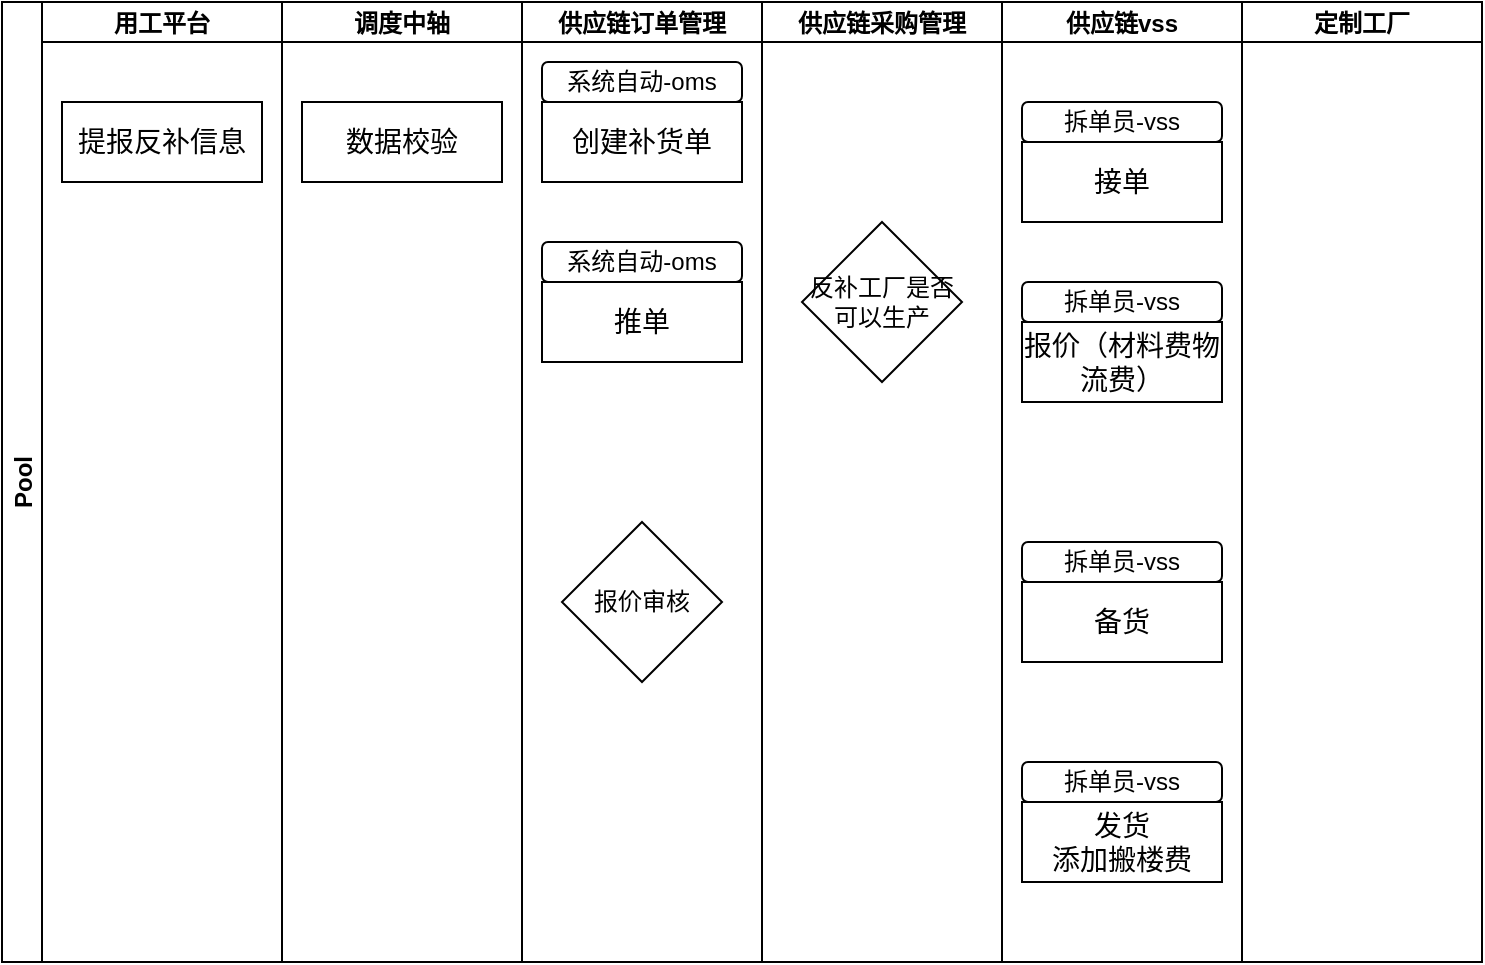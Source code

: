 <mxfile version="24.2.1" type="github">
  <diagram name="第 1 页" id="7E3xg20voF36uwwBsJ15">
    <mxGraphModel dx="835" dy="446" grid="1" gridSize="10" guides="1" tooltips="1" connect="1" arrows="1" fold="1" page="1" pageScale="1" pageWidth="827" pageHeight="1169" math="0" shadow="0">
      <root>
        <mxCell id="0" />
        <mxCell id="1" parent="0" />
        <mxCell id="Q0NwrmyrNiEeJ_oUR217-1" value="Pool" style="swimlane;childLayout=stackLayout;resizeParent=1;resizeParentMax=0;startSize=20;horizontal=0;horizontalStack=1;" vertex="1" parent="1">
          <mxGeometry x="280" y="100" width="740" height="480" as="geometry" />
        </mxCell>
        <mxCell id="Q0NwrmyrNiEeJ_oUR217-2" value="用工平台" style="swimlane;startSize=20;" vertex="1" parent="Q0NwrmyrNiEeJ_oUR217-1">
          <mxGeometry x="20" width="120" height="480" as="geometry" />
        </mxCell>
        <mxCell id="Q0NwrmyrNiEeJ_oUR217-11" value="&lt;font style=&quot;font-size: 14px;&quot;&gt;提报反补信息&lt;/font&gt;" style="rounded=0;whiteSpace=wrap;html=1;" vertex="1" parent="Q0NwrmyrNiEeJ_oUR217-2">
          <mxGeometry x="10" y="50" width="100" height="40" as="geometry" />
        </mxCell>
        <mxCell id="Q0NwrmyrNiEeJ_oUR217-3" value="调度中轴" style="swimlane;startSize=20;" vertex="1" parent="Q0NwrmyrNiEeJ_oUR217-1">
          <mxGeometry x="140" width="120" height="480" as="geometry" />
        </mxCell>
        <mxCell id="Q0NwrmyrNiEeJ_oUR217-13" value="&lt;span style=&quot;font-size: 14px;&quot;&gt;数据校验&lt;/span&gt;" style="rounded=0;whiteSpace=wrap;html=1;" vertex="1" parent="Q0NwrmyrNiEeJ_oUR217-3">
          <mxGeometry x="10" y="50" width="100" height="40" as="geometry" />
        </mxCell>
        <mxCell id="Q0NwrmyrNiEeJ_oUR217-4" value="供应链订单管理" style="swimlane;startSize=20;" vertex="1" parent="Q0NwrmyrNiEeJ_oUR217-1">
          <mxGeometry x="260" width="120" height="480" as="geometry" />
        </mxCell>
        <mxCell id="Q0NwrmyrNiEeJ_oUR217-14" value="&lt;span style=&quot;font-size: 14px;&quot;&gt;创建补货单&lt;/span&gt;" style="rounded=0;whiteSpace=wrap;html=1;" vertex="1" parent="Q0NwrmyrNiEeJ_oUR217-4">
          <mxGeometry x="10" y="50" width="100" height="40" as="geometry" />
        </mxCell>
        <mxCell id="Q0NwrmyrNiEeJ_oUR217-15" value="&lt;span style=&quot;font-size: 14px;&quot;&gt;推单&lt;/span&gt;" style="rounded=0;whiteSpace=wrap;html=1;" vertex="1" parent="Q0NwrmyrNiEeJ_oUR217-4">
          <mxGeometry x="10" y="140" width="100" height="40" as="geometry" />
        </mxCell>
        <mxCell id="Q0NwrmyrNiEeJ_oUR217-17" value="系统自动-oms" style="rounded=1;whiteSpace=wrap;html=1;" vertex="1" parent="Q0NwrmyrNiEeJ_oUR217-4">
          <mxGeometry x="10" y="120" width="100" height="20" as="geometry" />
        </mxCell>
        <mxCell id="Q0NwrmyrNiEeJ_oUR217-18" value="系统自动-oms" style="rounded=1;whiteSpace=wrap;html=1;glass=0;" vertex="1" parent="Q0NwrmyrNiEeJ_oUR217-4">
          <mxGeometry x="10" y="30" width="100" height="20" as="geometry" />
        </mxCell>
        <mxCell id="Q0NwrmyrNiEeJ_oUR217-29" value="报价审核" style="rhombus;whiteSpace=wrap;html=1;" vertex="1" parent="Q0NwrmyrNiEeJ_oUR217-4">
          <mxGeometry x="20" y="260" width="80" height="80" as="geometry" />
        </mxCell>
        <mxCell id="Q0NwrmyrNiEeJ_oUR217-5" value="供应链采购管理" style="swimlane;startSize=20;" vertex="1" parent="Q0NwrmyrNiEeJ_oUR217-1">
          <mxGeometry x="380" width="120" height="480" as="geometry" />
        </mxCell>
        <mxCell id="Q0NwrmyrNiEeJ_oUR217-23" value="反补工厂是否可以生产" style="rhombus;whiteSpace=wrap;html=1;" vertex="1" parent="Q0NwrmyrNiEeJ_oUR217-5">
          <mxGeometry x="20" y="110" width="80" height="80" as="geometry" />
        </mxCell>
        <mxCell id="Q0NwrmyrNiEeJ_oUR217-6" value="供应链vss" style="swimlane;startSize=20;" vertex="1" parent="Q0NwrmyrNiEeJ_oUR217-1">
          <mxGeometry x="500" width="120" height="480" as="geometry" />
        </mxCell>
        <mxCell id="Q0NwrmyrNiEeJ_oUR217-25" value="&lt;span style=&quot;font-size: 14px;&quot;&gt;接单&lt;/span&gt;" style="rounded=0;whiteSpace=wrap;html=1;" vertex="1" parent="Q0NwrmyrNiEeJ_oUR217-6">
          <mxGeometry x="10" y="70" width="100" height="40" as="geometry" />
        </mxCell>
        <mxCell id="Q0NwrmyrNiEeJ_oUR217-26" value="拆单员-vss" style="rounded=1;whiteSpace=wrap;html=1;" vertex="1" parent="Q0NwrmyrNiEeJ_oUR217-6">
          <mxGeometry x="10" y="50" width="100" height="20" as="geometry" />
        </mxCell>
        <mxCell id="Q0NwrmyrNiEeJ_oUR217-27" value="&lt;span style=&quot;font-size: 14px;&quot;&gt;报价（材料费物流费）&lt;/span&gt;" style="rounded=0;whiteSpace=wrap;html=1;" vertex="1" parent="Q0NwrmyrNiEeJ_oUR217-6">
          <mxGeometry x="10" y="160" width="100" height="40" as="geometry" />
        </mxCell>
        <mxCell id="Q0NwrmyrNiEeJ_oUR217-28" value="拆单员-vss" style="rounded=1;whiteSpace=wrap;html=1;" vertex="1" parent="Q0NwrmyrNiEeJ_oUR217-6">
          <mxGeometry x="10" y="140" width="100" height="20" as="geometry" />
        </mxCell>
        <mxCell id="Q0NwrmyrNiEeJ_oUR217-30" value="&lt;span style=&quot;font-size: 14px;&quot;&gt;备货&lt;/span&gt;" style="rounded=0;whiteSpace=wrap;html=1;" vertex="1" parent="Q0NwrmyrNiEeJ_oUR217-6">
          <mxGeometry x="10" y="290" width="100" height="40" as="geometry" />
        </mxCell>
        <mxCell id="Q0NwrmyrNiEeJ_oUR217-31" value="拆单员-vss" style="rounded=1;whiteSpace=wrap;html=1;" vertex="1" parent="Q0NwrmyrNiEeJ_oUR217-6">
          <mxGeometry x="10" y="270" width="100" height="20" as="geometry" />
        </mxCell>
        <mxCell id="Q0NwrmyrNiEeJ_oUR217-32" value="&lt;span style=&quot;font-size: 14px;&quot;&gt;发货&lt;/span&gt;&lt;div&gt;&lt;span style=&quot;font-size: 14px;&quot;&gt;添加搬楼费&lt;/span&gt;&lt;/div&gt;" style="rounded=0;whiteSpace=wrap;html=1;" vertex="1" parent="Q0NwrmyrNiEeJ_oUR217-6">
          <mxGeometry x="10" y="400" width="100" height="40" as="geometry" />
        </mxCell>
        <mxCell id="Q0NwrmyrNiEeJ_oUR217-33" value="拆单员-vss" style="rounded=1;whiteSpace=wrap;html=1;" vertex="1" parent="Q0NwrmyrNiEeJ_oUR217-6">
          <mxGeometry x="10" y="380" width="100" height="20" as="geometry" />
        </mxCell>
        <mxCell id="Q0NwrmyrNiEeJ_oUR217-19" value="定制工厂" style="swimlane;startSize=20;" vertex="1" parent="Q0NwrmyrNiEeJ_oUR217-1">
          <mxGeometry x="620" width="120" height="480" as="geometry" />
        </mxCell>
      </root>
    </mxGraphModel>
  </diagram>
</mxfile>
